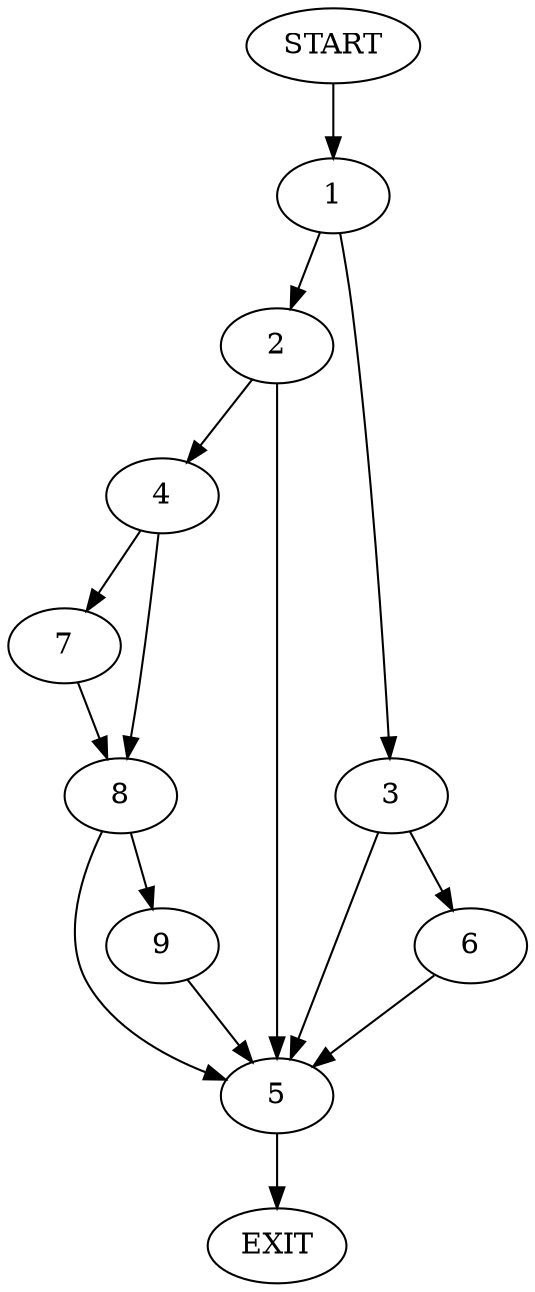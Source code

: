 digraph {
0 [label="START"]
10 [label="EXIT"]
0 -> 1
1 -> 2
1 -> 3
2 -> 4
2 -> 5
3 -> 5
3 -> 6
4 -> 7
4 -> 8
5 -> 10
7 -> 8
8 -> 5
8 -> 9
9 -> 5
6 -> 5
}
